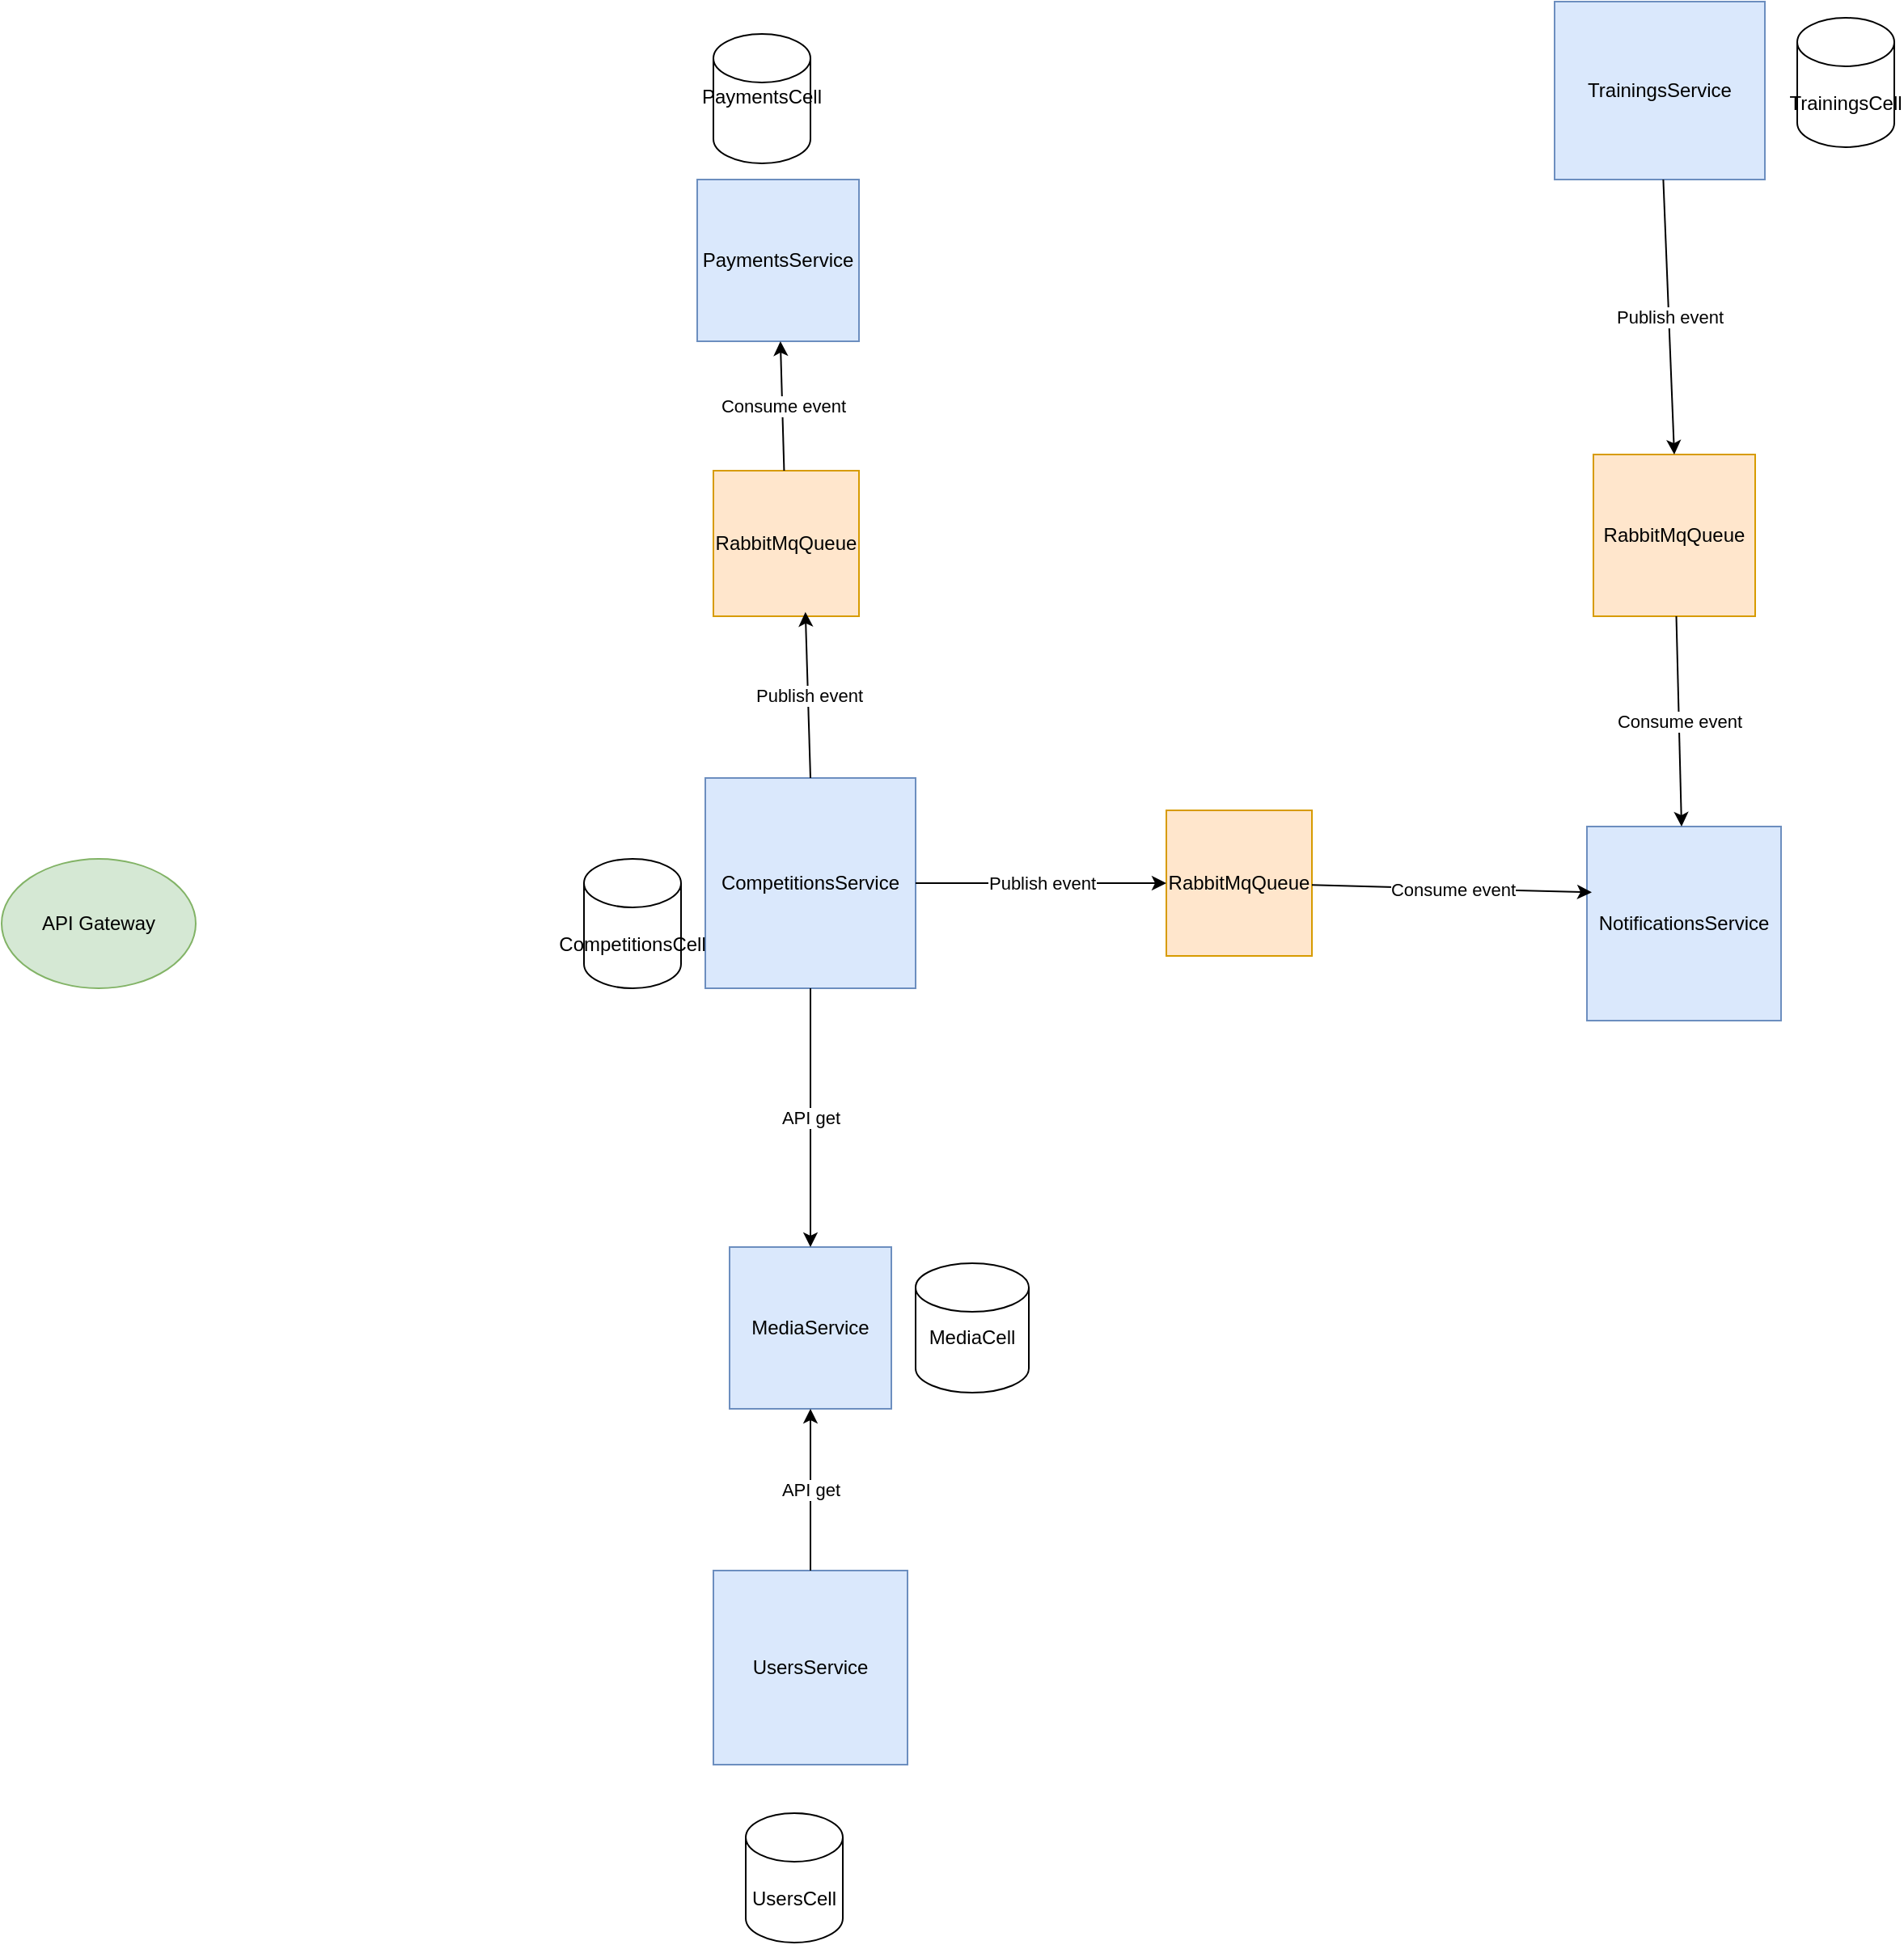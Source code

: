 <mxfile version="26.1.0">
  <diagram name="Page-1" id="WHwx8xq6lvJohjHt7jeO">
    <mxGraphModel dx="3160" dy="2329" grid="1" gridSize="10" guides="1" tooltips="1" connect="1" arrows="1" fold="1" page="1" pageScale="1" pageWidth="827" pageHeight="1169" math="0" shadow="0">
      <root>
        <mxCell id="0" />
        <mxCell id="1" parent="0" />
        <mxCell id="4hZsw9sIfmTog-wG2VWx-1" value="UsersService" style="whiteSpace=wrap;html=1;aspect=fixed;fillColor=#dae8fc;strokeColor=#6c8ebf;" parent="1" vertex="1">
          <mxGeometry x="-180" y="660" width="120" height="120" as="geometry" />
        </mxCell>
        <mxCell id="4hZsw9sIfmTog-wG2VWx-2" value="TrainingsService" style="rounded=0;whiteSpace=wrap;html=1;fillColor=#dae8fc;strokeColor=#6c8ebf;" parent="1" vertex="1">
          <mxGeometry x="340" y="-310" width="130" height="110" as="geometry" />
        </mxCell>
        <mxCell id="4hZsw9sIfmTog-wG2VWx-3" value="CompetitionsService" style="whiteSpace=wrap;html=1;aspect=fixed;fillColor=#dae8fc;strokeColor=#6c8ebf;" parent="1" vertex="1">
          <mxGeometry x="-185" y="170" width="130" height="130" as="geometry" />
        </mxCell>
        <mxCell id="4hZsw9sIfmTog-wG2VWx-4" value="CompetitionsCell" style="shape=cylinder3;whiteSpace=wrap;html=1;boundedLbl=1;backgroundOutline=1;size=15;" parent="1" vertex="1">
          <mxGeometry x="-260" y="220" width="60" height="80" as="geometry" />
        </mxCell>
        <mxCell id="4hZsw9sIfmTog-wG2VWx-5" value="PaymentsService" style="whiteSpace=wrap;html=1;aspect=fixed;fillColor=#dae8fc;strokeColor=#6c8ebf;" parent="1" vertex="1">
          <mxGeometry x="-190" y="-200" width="100" height="100" as="geometry" />
        </mxCell>
        <mxCell id="4hZsw9sIfmTog-wG2VWx-6" value="MediaService" style="whiteSpace=wrap;html=1;aspect=fixed;fillColor=#dae8fc;strokeColor=#6c8ebf;" parent="1" vertex="1">
          <mxGeometry x="-170" y="460" width="100" height="100" as="geometry" />
        </mxCell>
        <mxCell id="4hZsw9sIfmTog-wG2VWx-7" value="UsersCell" style="shape=cylinder3;whiteSpace=wrap;html=1;boundedLbl=1;backgroundOutline=1;size=15;" parent="1" vertex="1">
          <mxGeometry x="-160" y="810" width="60" height="80" as="geometry" />
        </mxCell>
        <mxCell id="4hZsw9sIfmTog-wG2VWx-8" value="TrainingsCell" style="shape=cylinder3;whiteSpace=wrap;html=1;boundedLbl=1;backgroundOutline=1;size=15;" parent="1" vertex="1">
          <mxGeometry x="490" y="-300" width="60" height="80" as="geometry" />
        </mxCell>
        <mxCell id="4hZsw9sIfmTog-wG2VWx-9" value="PaymentsCell&lt;div&gt;&lt;br&gt;&lt;/div&gt;&lt;div&gt;&lt;br&gt;&lt;/div&gt;" style="shape=cylinder3;whiteSpace=wrap;html=1;boundedLbl=1;backgroundOutline=1;size=15;" parent="1" vertex="1">
          <mxGeometry x="-180" y="-290" width="60" height="80" as="geometry" />
        </mxCell>
        <mxCell id="4hZsw9sIfmTog-wG2VWx-10" value="NotificationsService" style="whiteSpace=wrap;html=1;aspect=fixed;fillColor=#dae8fc;strokeColor=#6c8ebf;" parent="1" vertex="1">
          <mxGeometry x="360" y="200" width="120" height="120" as="geometry" />
        </mxCell>
        <mxCell id="4hZsw9sIfmTog-wG2VWx-12" value="MediaCell&lt;div&gt;&lt;br&gt;&lt;/div&gt;" style="shape=cylinder3;whiteSpace=wrap;html=1;boundedLbl=1;backgroundOutline=1;size=15;" parent="1" vertex="1">
          <mxGeometry x="-55" y="470" width="70" height="80" as="geometry" />
        </mxCell>
        <mxCell id="4hZsw9sIfmTog-wG2VWx-13" value="API Gateway" style="ellipse;whiteSpace=wrap;html=1;fillColor=#d5e8d4;strokeColor=#82b366;" parent="1" vertex="1">
          <mxGeometry x="-620" y="220" width="120" height="80" as="geometry" />
        </mxCell>
        <mxCell id="XBZ-wuPjCvW4bJQK52kV-2" value="RabbitMqQueue" style="whiteSpace=wrap;html=1;aspect=fixed;fillColor=#ffe6cc;strokeColor=#d79b00;" vertex="1" parent="1">
          <mxGeometry x="100" y="190" width="90" height="90" as="geometry" />
        </mxCell>
        <mxCell id="XBZ-wuPjCvW4bJQK52kV-3" value="" style="endArrow=classic;html=1;rounded=0;" edge="1" parent="1" source="4hZsw9sIfmTog-wG2VWx-3" target="XBZ-wuPjCvW4bJQK52kV-2">
          <mxGeometry relative="1" as="geometry">
            <mxPoint x="290" y="170" as="sourcePoint" />
            <mxPoint x="450" y="170" as="targetPoint" />
          </mxGeometry>
        </mxCell>
        <mxCell id="XBZ-wuPjCvW4bJQK52kV-4" value="Publish event" style="edgeLabel;resizable=0;html=1;;align=center;verticalAlign=middle;" connectable="0" vertex="1" parent="XBZ-wuPjCvW4bJQK52kV-3">
          <mxGeometry relative="1" as="geometry" />
        </mxCell>
        <mxCell id="XBZ-wuPjCvW4bJQK52kV-10" value="" style="endArrow=classic;html=1;rounded=0;entryX=0.025;entryY=0.339;entryDx=0;entryDy=0;entryPerimeter=0;" edge="1" parent="1" source="XBZ-wuPjCvW4bJQK52kV-2" target="4hZsw9sIfmTog-wG2VWx-10">
          <mxGeometry relative="1" as="geometry">
            <mxPoint x="200" y="170" as="sourcePoint" />
            <mxPoint x="300" y="170" as="targetPoint" />
          </mxGeometry>
        </mxCell>
        <mxCell id="XBZ-wuPjCvW4bJQK52kV-11" value="Consume event" style="edgeLabel;resizable=0;html=1;;align=center;verticalAlign=middle;" connectable="0" vertex="1" parent="XBZ-wuPjCvW4bJQK52kV-10">
          <mxGeometry relative="1" as="geometry" />
        </mxCell>
        <mxCell id="XBZ-wuPjCvW4bJQK52kV-14" value="RabbitMqQueue" style="whiteSpace=wrap;html=1;aspect=fixed;fillColor=#ffe6cc;strokeColor=#d79b00;" vertex="1" parent="1">
          <mxGeometry x="364" y="-30" width="100" height="100" as="geometry" />
        </mxCell>
        <mxCell id="XBZ-wuPjCvW4bJQK52kV-15" value="" style="endArrow=classic;html=1;rounded=0;entryX=0.5;entryY=0;entryDx=0;entryDy=0;" edge="1" parent="1" source="4hZsw9sIfmTog-wG2VWx-2" target="XBZ-wuPjCvW4bJQK52kV-14">
          <mxGeometry relative="1" as="geometry">
            <mxPoint x="100" y="100" as="sourcePoint" />
            <mxPoint x="200" y="100" as="targetPoint" />
          </mxGeometry>
        </mxCell>
        <mxCell id="XBZ-wuPjCvW4bJQK52kV-16" value="Publish event" style="edgeLabel;resizable=0;html=1;;align=center;verticalAlign=middle;" connectable="0" vertex="1" parent="XBZ-wuPjCvW4bJQK52kV-15">
          <mxGeometry relative="1" as="geometry" />
        </mxCell>
        <mxCell id="XBZ-wuPjCvW4bJQK52kV-17" value="" style="endArrow=classic;html=1;rounded=0;" edge="1" parent="1" source="XBZ-wuPjCvW4bJQK52kV-14" target="4hZsw9sIfmTog-wG2VWx-10">
          <mxGeometry relative="1" as="geometry">
            <mxPoint x="300" y="130" as="sourcePoint" />
            <mxPoint x="400" y="130" as="targetPoint" />
          </mxGeometry>
        </mxCell>
        <mxCell id="XBZ-wuPjCvW4bJQK52kV-18" value="Consume event" style="edgeLabel;resizable=0;html=1;;align=center;verticalAlign=middle;" connectable="0" vertex="1" parent="XBZ-wuPjCvW4bJQK52kV-17">
          <mxGeometry relative="1" as="geometry" />
        </mxCell>
        <mxCell id="XBZ-wuPjCvW4bJQK52kV-19" value="" style="endArrow=classic;html=1;rounded=0;exitX=0.5;exitY=1;exitDx=0;exitDy=0;entryX=0.5;entryY=0;entryDx=0;entryDy=0;" edge="1" parent="1" source="4hZsw9sIfmTog-wG2VWx-3" target="4hZsw9sIfmTog-wG2VWx-6">
          <mxGeometry relative="1" as="geometry">
            <mxPoint x="-60" y="420" as="sourcePoint" />
            <mxPoint x="40" y="420" as="targetPoint" />
          </mxGeometry>
        </mxCell>
        <mxCell id="XBZ-wuPjCvW4bJQK52kV-20" value="API get" style="edgeLabel;resizable=0;html=1;;align=center;verticalAlign=middle;" connectable="0" vertex="1" parent="XBZ-wuPjCvW4bJQK52kV-19">
          <mxGeometry relative="1" as="geometry" />
        </mxCell>
        <mxCell id="XBZ-wuPjCvW4bJQK52kV-21" value="" style="endArrow=classic;html=1;rounded=0;" edge="1" parent="1" source="4hZsw9sIfmTog-wG2VWx-1" target="4hZsw9sIfmTog-wG2VWx-6">
          <mxGeometry relative="1" as="geometry">
            <mxPoint x="-110" y="650" as="sourcePoint" />
            <mxPoint x="-210" y="440" as="targetPoint" />
          </mxGeometry>
        </mxCell>
        <mxCell id="XBZ-wuPjCvW4bJQK52kV-22" value="API get" style="edgeLabel;resizable=0;html=1;;align=center;verticalAlign=middle;" connectable="0" vertex="1" parent="XBZ-wuPjCvW4bJQK52kV-21">
          <mxGeometry relative="1" as="geometry" />
        </mxCell>
        <mxCell id="XBZ-wuPjCvW4bJQK52kV-23" value="RabbitMqQueue" style="whiteSpace=wrap;html=1;aspect=fixed;fillColor=#ffe6cc;strokeColor=#d79b00;" vertex="1" parent="1">
          <mxGeometry x="-180" y="-20" width="90" height="90" as="geometry" />
        </mxCell>
        <mxCell id="XBZ-wuPjCvW4bJQK52kV-24" value="" style="endArrow=classic;html=1;rounded=0;exitX=0.5;exitY=0;exitDx=0;exitDy=0;entryX=0.632;entryY=0.971;entryDx=0;entryDy=0;entryPerimeter=0;" edge="1" parent="1" source="4hZsw9sIfmTog-wG2VWx-3" target="XBZ-wuPjCvW4bJQK52kV-23">
          <mxGeometry relative="1" as="geometry">
            <mxPoint x="-200" y="-30" as="sourcePoint" />
            <mxPoint x="-100" y="-30" as="targetPoint" />
          </mxGeometry>
        </mxCell>
        <mxCell id="XBZ-wuPjCvW4bJQK52kV-25" value="Publish event" style="edgeLabel;resizable=0;html=1;;align=center;verticalAlign=middle;" connectable="0" vertex="1" parent="XBZ-wuPjCvW4bJQK52kV-24">
          <mxGeometry relative="1" as="geometry" />
        </mxCell>
        <mxCell id="XBZ-wuPjCvW4bJQK52kV-26" value="" style="endArrow=classic;html=1;rounded=0;" edge="1" parent="1" source="XBZ-wuPjCvW4bJQK52kV-23" target="4hZsw9sIfmTog-wG2VWx-5">
          <mxGeometry relative="1" as="geometry">
            <mxPoint x="-200" y="-30" as="sourcePoint" />
            <mxPoint x="-100" y="-30" as="targetPoint" />
          </mxGeometry>
        </mxCell>
        <mxCell id="XBZ-wuPjCvW4bJQK52kV-27" value="Consume event" style="edgeLabel;resizable=0;html=1;;align=center;verticalAlign=middle;" connectable="0" vertex="1" parent="XBZ-wuPjCvW4bJQK52kV-26">
          <mxGeometry relative="1" as="geometry" />
        </mxCell>
      </root>
    </mxGraphModel>
  </diagram>
</mxfile>
